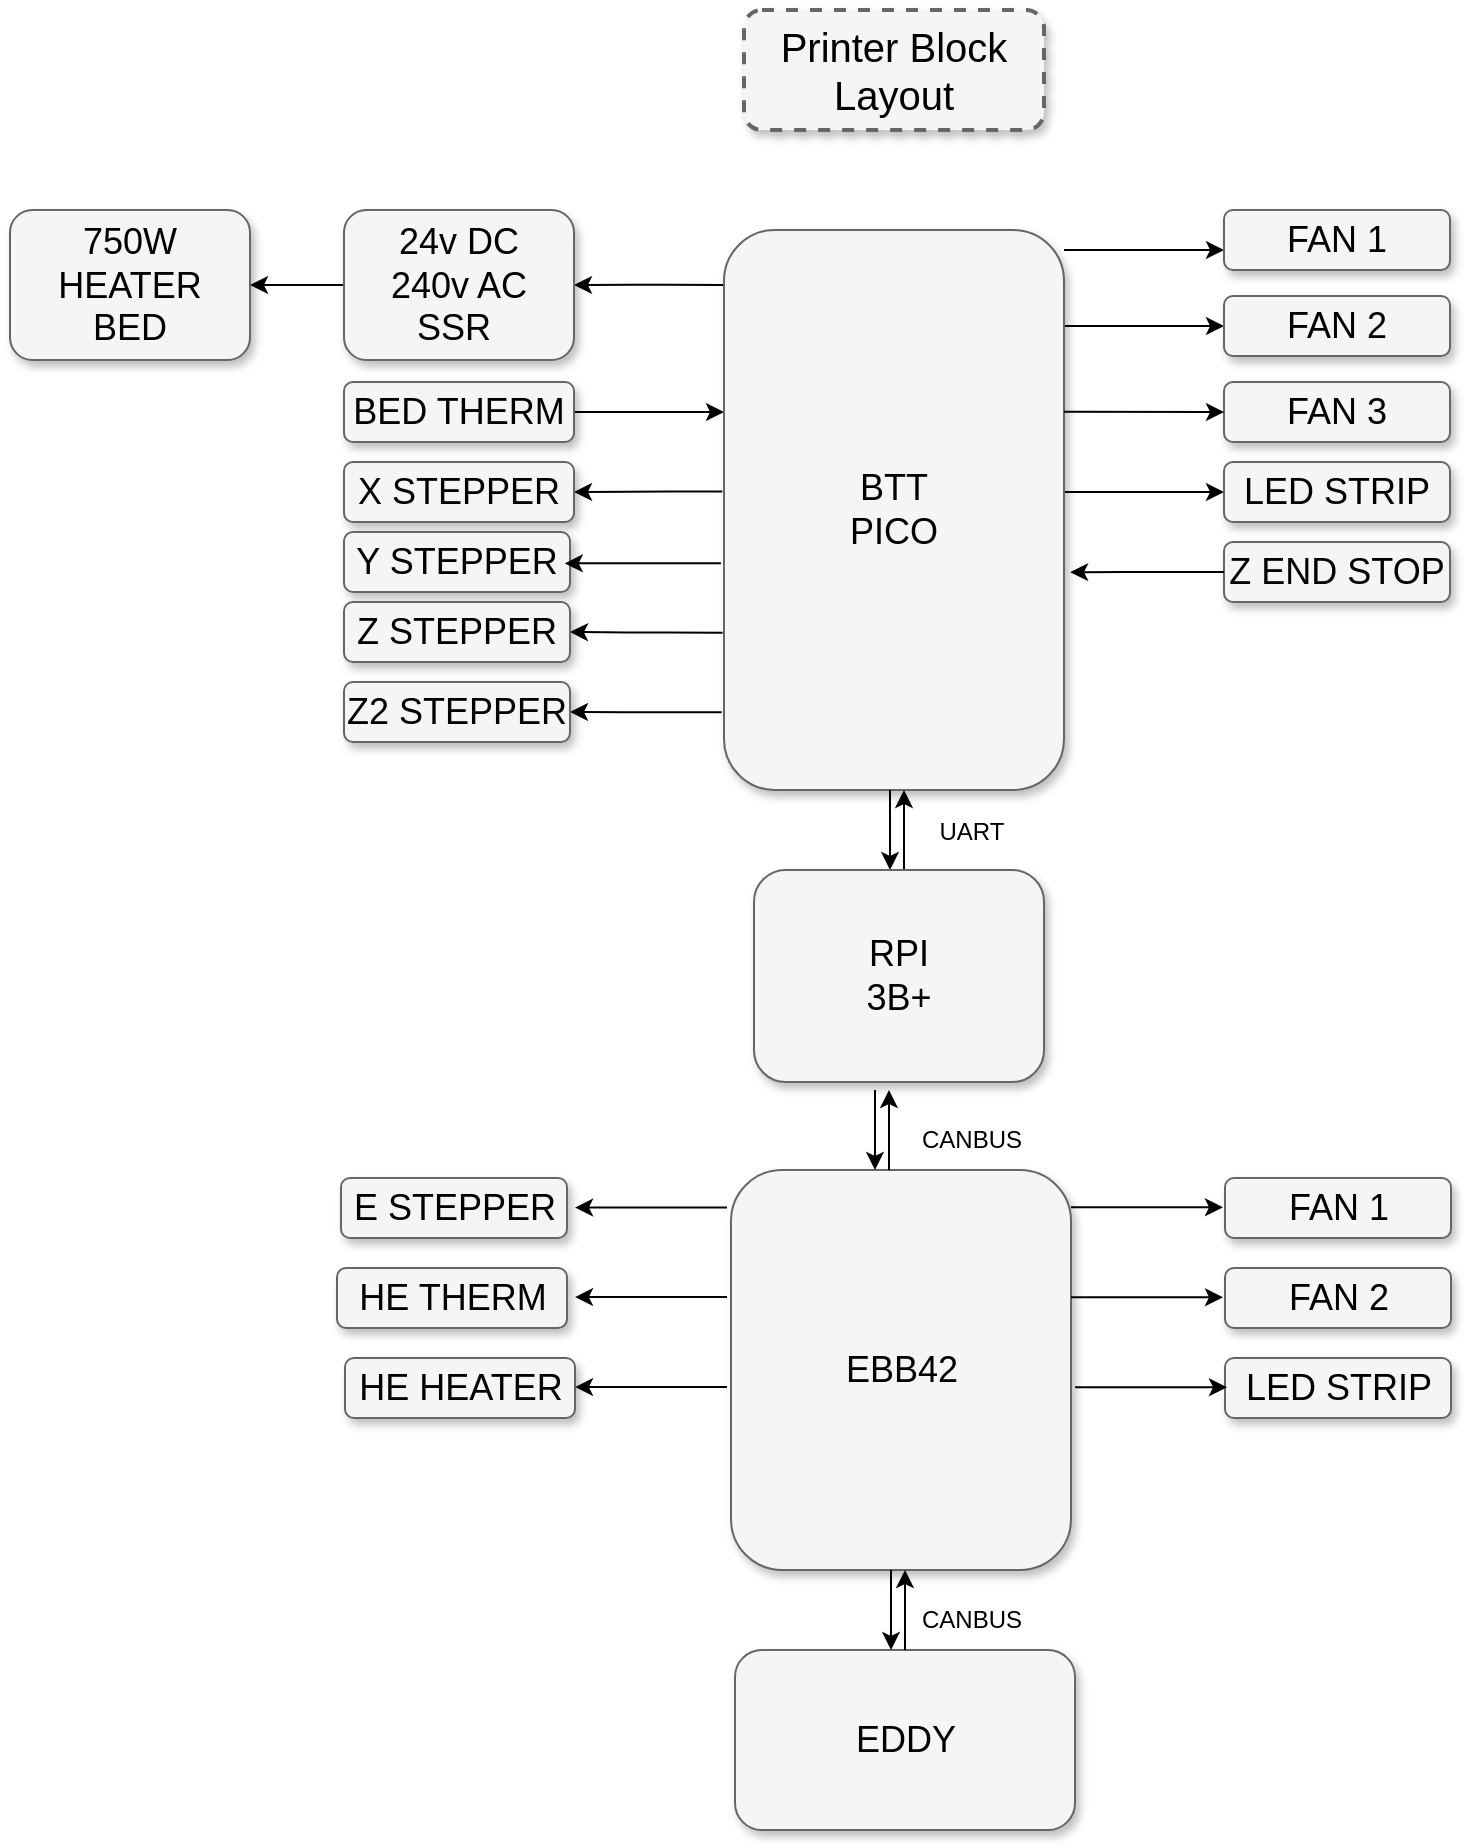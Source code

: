 <mxfile version="28.2.3">
  <diagram name="Page-1" id="90a13364-a465-7bf4-72fc-28e22215d7a0">
    <mxGraphModel dx="1111" dy="439" grid="1" gridSize="10" guides="1" tooltips="1" connect="1" arrows="1" fold="1" page="1" pageScale="1.5" pageWidth="827" pageHeight="1169" background="none" math="0" shadow="0" adaptiveColors="auto">
      <root>
        <mxCell id="0" style=";html=1;" />
        <mxCell id="1" style=";html=1;" parent="0" />
        <mxCell id="3a17f1ce550125da-1" value="Printer Block&lt;div&gt;Layout&lt;/div&gt;" style="whiteSpace=wrap;html=1;shadow=1;fontSize=20;fillColor=#f5f5f5;strokeColor=#666666;strokeWidth=2;dashed=1;rounded=1;" parent="1" vertex="1">
          <mxGeometry x="517" y="200" width="150" height="60" as="geometry" />
        </mxCell>
        <mxCell id="3a17f1ce550125da-13" style="edgeStyle=elbowEdgeStyle;rounded=1;html=1;startArrow=none;startFill=0;jettySize=auto;orthogonalLoop=1;fontSize=18;elbow=vertical;" parent="1" source="3a17f1ce550125da-2" target="3a17f1ce550125da-4" edge="1">
          <mxGeometry relative="1" as="geometry" />
        </mxCell>
        <mxCell id="3a17f1ce550125da-14" style="edgeStyle=elbowEdgeStyle;rounded=1;html=1;startArrow=none;startFill=0;jettySize=auto;orthogonalLoop=1;fontSize=18;elbow=vertical;" parent="1" source="3a17f1ce550125da-2" target="3a17f1ce550125da-5" edge="1">
          <mxGeometry relative="1" as="geometry" />
        </mxCell>
        <mxCell id="3a17f1ce550125da-15" style="edgeStyle=elbowEdgeStyle;rounded=1;html=1;startArrow=classic;startFill=1;jettySize=auto;orthogonalLoop=1;fontSize=18;elbow=vertical;endArrow=none;endFill=0;" parent="1" source="3a17f1ce550125da-2" target="3a17f1ce550125da-6" edge="1">
          <mxGeometry relative="1" as="geometry" />
        </mxCell>
        <mxCell id="3a17f1ce550125da-16" style="edgeStyle=elbowEdgeStyle;rounded=1;html=1;startArrow=none;startFill=0;jettySize=auto;orthogonalLoop=1;fontSize=18;elbow=vertical;" parent="1" source="3a17f1ce550125da-2" target="3a17f1ce550125da-7" edge="1">
          <mxGeometry relative="1" as="geometry" />
        </mxCell>
        <mxCell id="F4Fsb5bBPxPFofwbzcf6-16" style="edgeStyle=orthogonalEdgeStyle;rounded=1;orthogonalLoop=1;jettySize=auto;html=1;exitX=0;exitY=0.098;exitDx=0;exitDy=0;entryX=1;entryY=0.5;entryDx=0;entryDy=0;exitPerimeter=0;" parent="1" source="3a17f1ce550125da-2" target="3a17f1ce550125da-8" edge="1">
          <mxGeometry relative="1" as="geometry" />
        </mxCell>
        <mxCell id="F4Fsb5bBPxPFofwbzcf6-29" style="edgeStyle=orthogonalEdgeStyle;rounded=1;orthogonalLoop=1;jettySize=auto;html=1;exitX=-0.005;exitY=0.467;exitDx=0;exitDy=0;entryX=1;entryY=0.5;entryDx=0;entryDy=0;exitPerimeter=0;" parent="1" source="3a17f1ce550125da-2" target="F4Fsb5bBPxPFofwbzcf6-23" edge="1">
          <mxGeometry relative="1" as="geometry" />
        </mxCell>
        <mxCell id="F4Fsb5bBPxPFofwbzcf6-31" style="edgeStyle=orthogonalEdgeStyle;rounded=1;orthogonalLoop=1;jettySize=auto;html=1;entryX=1;entryY=0.5;entryDx=0;entryDy=0;exitX=-0.004;exitY=0.719;exitDx=0;exitDy=0;exitPerimeter=0;" parent="1" source="3a17f1ce550125da-2" target="F4Fsb5bBPxPFofwbzcf6-27" edge="1">
          <mxGeometry relative="1" as="geometry" />
        </mxCell>
        <mxCell id="F4Fsb5bBPxPFofwbzcf6-32" style="edgeStyle=orthogonalEdgeStyle;rounded=1;orthogonalLoop=1;jettySize=auto;html=1;entryX=1;entryY=0.5;entryDx=0;entryDy=0;exitX=-0.007;exitY=0.861;exitDx=0;exitDy=0;exitPerimeter=0;" parent="1" source="3a17f1ce550125da-2" target="F4Fsb5bBPxPFofwbzcf6-28" edge="1">
          <mxGeometry relative="1" as="geometry" />
        </mxCell>
        <mxCell id="3a17f1ce550125da-2" value="BTT&lt;div&gt;PICO&lt;/div&gt;" style="whiteSpace=wrap;html=1;shadow=1;fontSize=18;fillColor=#f5f5f5;strokeColor=#666666;rounded=1;" parent="1" vertex="1">
          <mxGeometry x="507" y="310" width="170" height="280" as="geometry" />
        </mxCell>
        <mxCell id="3a17f1ce550125da-4" value="FAN 1" style="whiteSpace=wrap;html=1;shadow=1;fontSize=18;fillColor=#f5f5f5;strokeColor=#666666;rotation=0;rounded=1;" parent="1" vertex="1">
          <mxGeometry x="757" y="300" width="113" height="30" as="geometry" />
        </mxCell>
        <mxCell id="3a17f1ce550125da-5" value="FAN 2" style="whiteSpace=wrap;html=1;shadow=1;fontSize=18;fillColor=#f5f5f5;strokeColor=#666666;rounded=1;" parent="1" vertex="1">
          <mxGeometry x="757" y="343" width="113" height="30" as="geometry" />
        </mxCell>
        <mxCell id="3a17f1ce550125da-6" value="BED THERM" style="whiteSpace=wrap;html=1;shadow=1;fontSize=18;fillColor=#f5f5f5;strokeColor=#666666;rotation=0;rounded=1;" parent="1" vertex="1">
          <mxGeometry x="317" y="386" width="115" height="30" as="geometry" />
        </mxCell>
        <mxCell id="3a17f1ce550125da-7" value="LED STRIP" style="whiteSpace=wrap;html=1;shadow=1;fontSize=18;fillColor=#f5f5f5;strokeColor=#666666;rotation=0;rounded=1;" parent="1" vertex="1">
          <mxGeometry x="757" y="426" width="113" height="30" as="geometry" />
        </mxCell>
        <mxCell id="F4Fsb5bBPxPFofwbzcf6-15" style="edgeStyle=orthogonalEdgeStyle;rounded=1;orthogonalLoop=1;jettySize=auto;html=1;" parent="1" source="3a17f1ce550125da-8" target="3a17f1ce550125da-9" edge="1">
          <mxGeometry relative="1" as="geometry" />
        </mxCell>
        <mxCell id="3a17f1ce550125da-8" value="24v DC&lt;div&gt;240v AC&lt;div&gt;SSR&amp;nbsp;&lt;/div&gt;&lt;/div&gt;" style="whiteSpace=wrap;html=1;shadow=1;fontSize=18;fillColor=#f5f5f5;strokeColor=#666666;rotation=0;rounded=1;" parent="1" vertex="1">
          <mxGeometry x="317" y="300" width="115" height="75" as="geometry" />
        </mxCell>
        <mxCell id="3a17f1ce550125da-9" value="&lt;div&gt;750W&lt;/div&gt;&lt;div&gt;HEATER&lt;/div&gt;&lt;div&gt;BED&lt;/div&gt;" style="whiteSpace=wrap;html=1;shadow=1;fontSize=18;fillColor=#f5f5f5;strokeColor=#666666;rotation=0;rounded=1;" parent="1" vertex="1">
          <mxGeometry x="150" y="300" width="120" height="75" as="geometry" />
        </mxCell>
        <mxCell id="3a17f1ce550125da-10" value="EBB42" style="whiteSpace=wrap;html=1;shadow=1;fontSize=18;fillColor=#f5f5f5;strokeColor=#666666;rounded=1;" parent="1" vertex="1">
          <mxGeometry x="510.5" y="780" width="170" height="200" as="geometry" />
        </mxCell>
        <mxCell id="3a17f1ce550125da-23" style="edgeStyle=elbowEdgeStyle;rounded=1;html=1;startArrow=none;startFill=0;jettySize=auto;orthogonalLoop=1;fontSize=18;" parent="1" edge="1">
          <mxGeometry relative="1" as="geometry">
            <mxPoint x="597" y="630" as="sourcePoint" />
            <mxPoint x="597" y="590" as="targetPoint" />
            <Array as="points">
              <mxPoint x="597" y="610" />
              <mxPoint x="597" y="610" />
            </Array>
          </mxGeometry>
        </mxCell>
        <mxCell id="3a17f1ce550125da-24" style="edgeStyle=elbowEdgeStyle;rounded=1;html=1;startArrow=none;startFill=0;jettySize=auto;orthogonalLoop=1;fontSize=18;" parent="1" edge="1">
          <mxGeometry relative="1" as="geometry">
            <mxPoint x="590" y="590" as="sourcePoint" />
            <mxPoint x="590" y="630" as="targetPoint" />
            <Array as="points">
              <mxPoint x="590" y="610" />
              <mxPoint x="620" y="620" />
            </Array>
          </mxGeometry>
        </mxCell>
        <mxCell id="F4Fsb5bBPxPFofwbzcf6-13" value="FAN 3" style="whiteSpace=wrap;html=1;shadow=1;fontSize=18;fillColor=#f5f5f5;strokeColor=#666666;rounded=1;" parent="1" vertex="1">
          <mxGeometry x="757" y="386" width="113" height="30" as="geometry" />
        </mxCell>
        <mxCell id="F4Fsb5bBPxPFofwbzcf6-14" style="edgeStyle=elbowEdgeStyle;rounded=1;html=1;startArrow=none;startFill=0;jettySize=auto;orthogonalLoop=1;fontSize=18;elbow=vertical;" parent="1" edge="1">
          <mxGeometry relative="1" as="geometry">
            <mxPoint x="677" y="400.91" as="sourcePoint" />
            <mxPoint x="757" y="400.91" as="targetPoint" />
          </mxGeometry>
        </mxCell>
        <mxCell id="F4Fsb5bBPxPFofwbzcf6-17" value="Z END STOP" style="whiteSpace=wrap;html=1;shadow=1;fontSize=18;fillColor=#f5f5f5;strokeColor=#666666;rotation=0;rounded=1;" parent="1" vertex="1">
          <mxGeometry x="757" y="466" width="113" height="30" as="geometry" />
        </mxCell>
        <mxCell id="F4Fsb5bBPxPFofwbzcf6-22" style="edgeStyle=orthogonalEdgeStyle;rounded=1;orthogonalLoop=1;jettySize=auto;html=1;entryX=1.018;entryY=0.611;entryDx=0;entryDy=0;entryPerimeter=0;" parent="1" source="F4Fsb5bBPxPFofwbzcf6-17" target="3a17f1ce550125da-2" edge="1">
          <mxGeometry relative="1" as="geometry" />
        </mxCell>
        <mxCell id="F4Fsb5bBPxPFofwbzcf6-23" value="X STEPPER" style="whiteSpace=wrap;html=1;shadow=1;fontSize=18;fillColor=#f5f5f5;strokeColor=#666666;rotation=0;rounded=1;" parent="1" vertex="1">
          <mxGeometry x="317" y="426" width="115" height="30" as="geometry" />
        </mxCell>
        <mxCell id="F4Fsb5bBPxPFofwbzcf6-24" value="Y STEPPER" style="whiteSpace=wrap;html=1;shadow=1;fontSize=18;fillColor=#f5f5f5;strokeColor=#666666;rotation=0;rounded=1;" parent="1" vertex="1">
          <mxGeometry x="317" y="461" width="113" height="30" as="geometry" />
        </mxCell>
        <mxCell id="F4Fsb5bBPxPFofwbzcf6-27" value="Z STEPPER" style="whiteSpace=wrap;html=1;shadow=1;fontSize=18;fillColor=#f5f5f5;strokeColor=#666666;rotation=0;rounded=1;" parent="1" vertex="1">
          <mxGeometry x="317" y="496" width="113" height="30" as="geometry" />
        </mxCell>
        <mxCell id="F4Fsb5bBPxPFofwbzcf6-28" value="Z2 STEPPER" style="whiteSpace=wrap;html=1;shadow=1;fontSize=18;fillColor=#f5f5f5;strokeColor=#666666;rotation=0;rounded=1;" parent="1" vertex="1">
          <mxGeometry x="317" y="536" width="113" height="30" as="geometry" />
        </mxCell>
        <mxCell id="F4Fsb5bBPxPFofwbzcf6-30" style="edgeStyle=orthogonalEdgeStyle;rounded=1;orthogonalLoop=1;jettySize=auto;html=1;entryX=0.977;entryY=0.523;entryDx=0;entryDy=0;entryPerimeter=0;exitX=-0.009;exitY=0.595;exitDx=0;exitDy=0;exitPerimeter=0;" parent="1" source="3a17f1ce550125da-2" target="F4Fsb5bBPxPFofwbzcf6-24" edge="1">
          <mxGeometry relative="1" as="geometry" />
        </mxCell>
        <mxCell id="F4Fsb5bBPxPFofwbzcf6-33" value="RPI&lt;div&gt;3B+&lt;/div&gt;" style="whiteSpace=wrap;html=1;shadow=1;fontSize=18;fillColor=#f5f5f5;strokeColor=#666666;rounded=1;" parent="1" vertex="1">
          <mxGeometry x="522" y="630" width="145" height="106" as="geometry" />
        </mxCell>
        <mxCell id="F4Fsb5bBPxPFofwbzcf6-36" value="UART" style="text;html=1;align=center;verticalAlign=middle;whiteSpace=wrap;rounded=1;" parent="1" vertex="1">
          <mxGeometry x="600.5" y="596" width="60" height="30" as="geometry" />
        </mxCell>
        <mxCell id="F4Fsb5bBPxPFofwbzcf6-37" value="CANBUS" style="text;html=1;align=center;verticalAlign=middle;whiteSpace=wrap;rounded=1;" parent="1" vertex="1">
          <mxGeometry x="600.5" y="750" width="60" height="30" as="geometry" />
        </mxCell>
        <mxCell id="F4Fsb5bBPxPFofwbzcf6-38" value="E STEPPER" style="whiteSpace=wrap;html=1;shadow=1;fontSize=18;fillColor=#f5f5f5;strokeColor=#666666;rotation=0;rounded=1;" parent="1" vertex="1">
          <mxGeometry x="315.5" y="784" width="113" height="30" as="geometry" />
        </mxCell>
        <mxCell id="F4Fsb5bBPxPFofwbzcf6-39" value="FAN 1" style="whiteSpace=wrap;html=1;shadow=1;fontSize=18;fillColor=#f5f5f5;strokeColor=#666666;rotation=0;rounded=1;" parent="1" vertex="1">
          <mxGeometry x="757.5" y="784" width="113" height="30" as="geometry" />
        </mxCell>
        <mxCell id="F4Fsb5bBPxPFofwbzcf6-40" value="FAN 2" style="whiteSpace=wrap;html=1;shadow=1;fontSize=18;fillColor=#f5f5f5;strokeColor=#666666;rounded=1;" parent="1" vertex="1">
          <mxGeometry x="757.5" y="829" width="113" height="30" as="geometry" />
        </mxCell>
        <mxCell id="F4Fsb5bBPxPFofwbzcf6-42" value="LED STRIP" style="whiteSpace=wrap;html=1;shadow=1;fontSize=18;fillColor=#f5f5f5;strokeColor=#666666;rotation=0;rounded=1;" parent="1" vertex="1">
          <mxGeometry x="757.5" y="874" width="113" height="30" as="geometry" />
        </mxCell>
        <mxCell id="F4Fsb5bBPxPFofwbzcf6-44" value="HE THERM" style="whiteSpace=wrap;html=1;shadow=1;fontSize=18;fillColor=#f5f5f5;strokeColor=#666666;rotation=0;rounded=1;" parent="1" vertex="1">
          <mxGeometry x="313.5" y="829" width="115" height="30" as="geometry" />
        </mxCell>
        <mxCell id="F4Fsb5bBPxPFofwbzcf6-45" value="HE HEATER" style="whiteSpace=wrap;html=1;shadow=1;fontSize=18;fillColor=#f5f5f5;strokeColor=#666666;rotation=0;rounded=1;" parent="1" vertex="1">
          <mxGeometry x="317.5" y="874" width="115" height="30" as="geometry" />
        </mxCell>
        <mxCell id="F4Fsb5bBPxPFofwbzcf6-46" style="edgeStyle=orthogonalEdgeStyle;rounded=1;orthogonalLoop=1;jettySize=auto;html=1;entryX=1;entryY=0.5;entryDx=0;entryDy=0;exitX=-0.007;exitY=0.861;exitDx=0;exitDy=0;exitPerimeter=0;" parent="1" edge="1">
          <mxGeometry relative="1" as="geometry">
            <mxPoint x="508.5" y="798.77" as="sourcePoint" />
            <mxPoint x="432.5" y="798.77" as="targetPoint" />
          </mxGeometry>
        </mxCell>
        <mxCell id="F4Fsb5bBPxPFofwbzcf6-49" style="edgeStyle=orthogonalEdgeStyle;rounded=1;orthogonalLoop=1;jettySize=auto;html=1;entryX=1;entryY=0.5;entryDx=0;entryDy=0;exitX=-0.007;exitY=0.861;exitDx=0;exitDy=0;exitPerimeter=0;" parent="1" edge="1">
          <mxGeometry relative="1" as="geometry">
            <mxPoint x="508.5" y="843.55" as="sourcePoint" />
            <mxPoint x="432.5" y="843.55" as="targetPoint" />
          </mxGeometry>
        </mxCell>
        <mxCell id="F4Fsb5bBPxPFofwbzcf6-50" style="edgeStyle=orthogonalEdgeStyle;rounded=1;orthogonalLoop=1;jettySize=auto;html=1;entryX=1;entryY=0.5;entryDx=0;entryDy=0;exitX=-0.007;exitY=0.861;exitDx=0;exitDy=0;exitPerimeter=0;" parent="1" edge="1">
          <mxGeometry relative="1" as="geometry">
            <mxPoint x="508.5" y="888.55" as="sourcePoint" />
            <mxPoint x="432.5" y="888.55" as="targetPoint" />
          </mxGeometry>
        </mxCell>
        <mxCell id="F4Fsb5bBPxPFofwbzcf6-51" value="EDDY" style="whiteSpace=wrap;html=1;shadow=1;fontSize=18;fillColor=#f5f5f5;strokeColor=#666666;rounded=1;" parent="1" vertex="1">
          <mxGeometry x="512.5" y="1020" width="170" height="90" as="geometry" />
        </mxCell>
        <mxCell id="F4Fsb5bBPxPFofwbzcf6-52" value="CANBUS" style="text;html=1;align=center;verticalAlign=middle;whiteSpace=wrap;rounded=1;" parent="1" vertex="1">
          <mxGeometry x="600.5" y="990" width="60" height="30" as="geometry" />
        </mxCell>
        <mxCell id="F4Fsb5bBPxPFofwbzcf6-53" style="edgeStyle=elbowEdgeStyle;rounded=1;html=1;startArrow=none;startFill=0;jettySize=auto;orthogonalLoop=1;fontSize=18;" parent="1" edge="1">
          <mxGeometry relative="1" as="geometry">
            <mxPoint x="590.5" y="980" as="sourcePoint" />
            <mxPoint x="590.5" y="1020" as="targetPoint" />
            <Array as="points">
              <mxPoint x="590.5" y="1000" />
              <mxPoint x="620.5" y="1010" />
            </Array>
          </mxGeometry>
        </mxCell>
        <mxCell id="F4Fsb5bBPxPFofwbzcf6-54" style="edgeStyle=elbowEdgeStyle;rounded=1;html=1;startArrow=classic;startFill=1;jettySize=auto;orthogonalLoop=1;fontSize=18;endArrow=none;endFill=0;" parent="1" edge="1">
          <mxGeometry relative="1" as="geometry">
            <mxPoint x="597.5" y="980" as="sourcePoint" />
            <mxPoint x="597.5" y="1020" as="targetPoint" />
            <Array as="points">
              <mxPoint x="597.5" y="1000" />
              <mxPoint x="627.5" y="1010" />
            </Array>
          </mxGeometry>
        </mxCell>
        <mxCell id="F4Fsb5bBPxPFofwbzcf6-55" style="edgeStyle=orthogonalEdgeStyle;rounded=1;orthogonalLoop=1;jettySize=auto;html=1;entryX=1;entryY=0.5;entryDx=0;entryDy=0;exitX=-0.007;exitY=0.861;exitDx=0;exitDy=0;exitPerimeter=0;startArrow=classic;startFill=1;endArrow=none;endFill=0;" parent="1" edge="1">
          <mxGeometry relative="1" as="geometry">
            <mxPoint x="756.5" y="798.62" as="sourcePoint" />
            <mxPoint x="680.5" y="798.62" as="targetPoint" />
          </mxGeometry>
        </mxCell>
        <mxCell id="F4Fsb5bBPxPFofwbzcf6-56" style="edgeStyle=orthogonalEdgeStyle;rounded=1;orthogonalLoop=1;jettySize=auto;html=1;entryX=1;entryY=0.5;entryDx=0;entryDy=0;exitX=-0.007;exitY=0.861;exitDx=0;exitDy=0;exitPerimeter=0;startArrow=classic;startFill=1;endArrow=none;endFill=0;" parent="1" edge="1">
          <mxGeometry relative="1" as="geometry">
            <mxPoint x="756.5" y="843.62" as="sourcePoint" />
            <mxPoint x="680.5" y="843.62" as="targetPoint" />
          </mxGeometry>
        </mxCell>
        <mxCell id="F4Fsb5bBPxPFofwbzcf6-57" style="edgeStyle=orthogonalEdgeStyle;rounded=1;orthogonalLoop=1;jettySize=auto;html=1;entryX=1;entryY=0.5;entryDx=0;entryDy=0;exitX=-0.007;exitY=0.861;exitDx=0;exitDy=0;exitPerimeter=0;startArrow=classic;startFill=1;endArrow=none;endFill=0;" parent="1" edge="1">
          <mxGeometry relative="1" as="geometry">
            <mxPoint x="758.5" y="888.62" as="sourcePoint" />
            <mxPoint x="682.5" y="888.62" as="targetPoint" />
          </mxGeometry>
        </mxCell>
        <mxCell id="F4Fsb5bBPxPFofwbzcf6-58" style="edgeStyle=elbowEdgeStyle;rounded=1;html=1;startArrow=none;startFill=0;jettySize=auto;orthogonalLoop=1;fontSize=18;" parent="1" edge="1">
          <mxGeometry relative="1" as="geometry">
            <mxPoint x="589.49" y="780" as="sourcePoint" />
            <mxPoint x="589.49" y="740" as="targetPoint" />
            <Array as="points">
              <mxPoint x="589.49" y="760" />
              <mxPoint x="589.49" y="760" />
            </Array>
          </mxGeometry>
        </mxCell>
        <mxCell id="F4Fsb5bBPxPFofwbzcf6-59" style="edgeStyle=elbowEdgeStyle;rounded=1;html=1;startArrow=none;startFill=0;jettySize=auto;orthogonalLoop=1;fontSize=18;" parent="1" edge="1">
          <mxGeometry relative="1" as="geometry">
            <mxPoint x="582.49" y="740" as="sourcePoint" />
            <mxPoint x="582.49" y="780" as="targetPoint" />
            <Array as="points">
              <mxPoint x="582.49" y="760" />
              <mxPoint x="612.49" y="770" />
            </Array>
          </mxGeometry>
        </mxCell>
      </root>
    </mxGraphModel>
  </diagram>
</mxfile>
